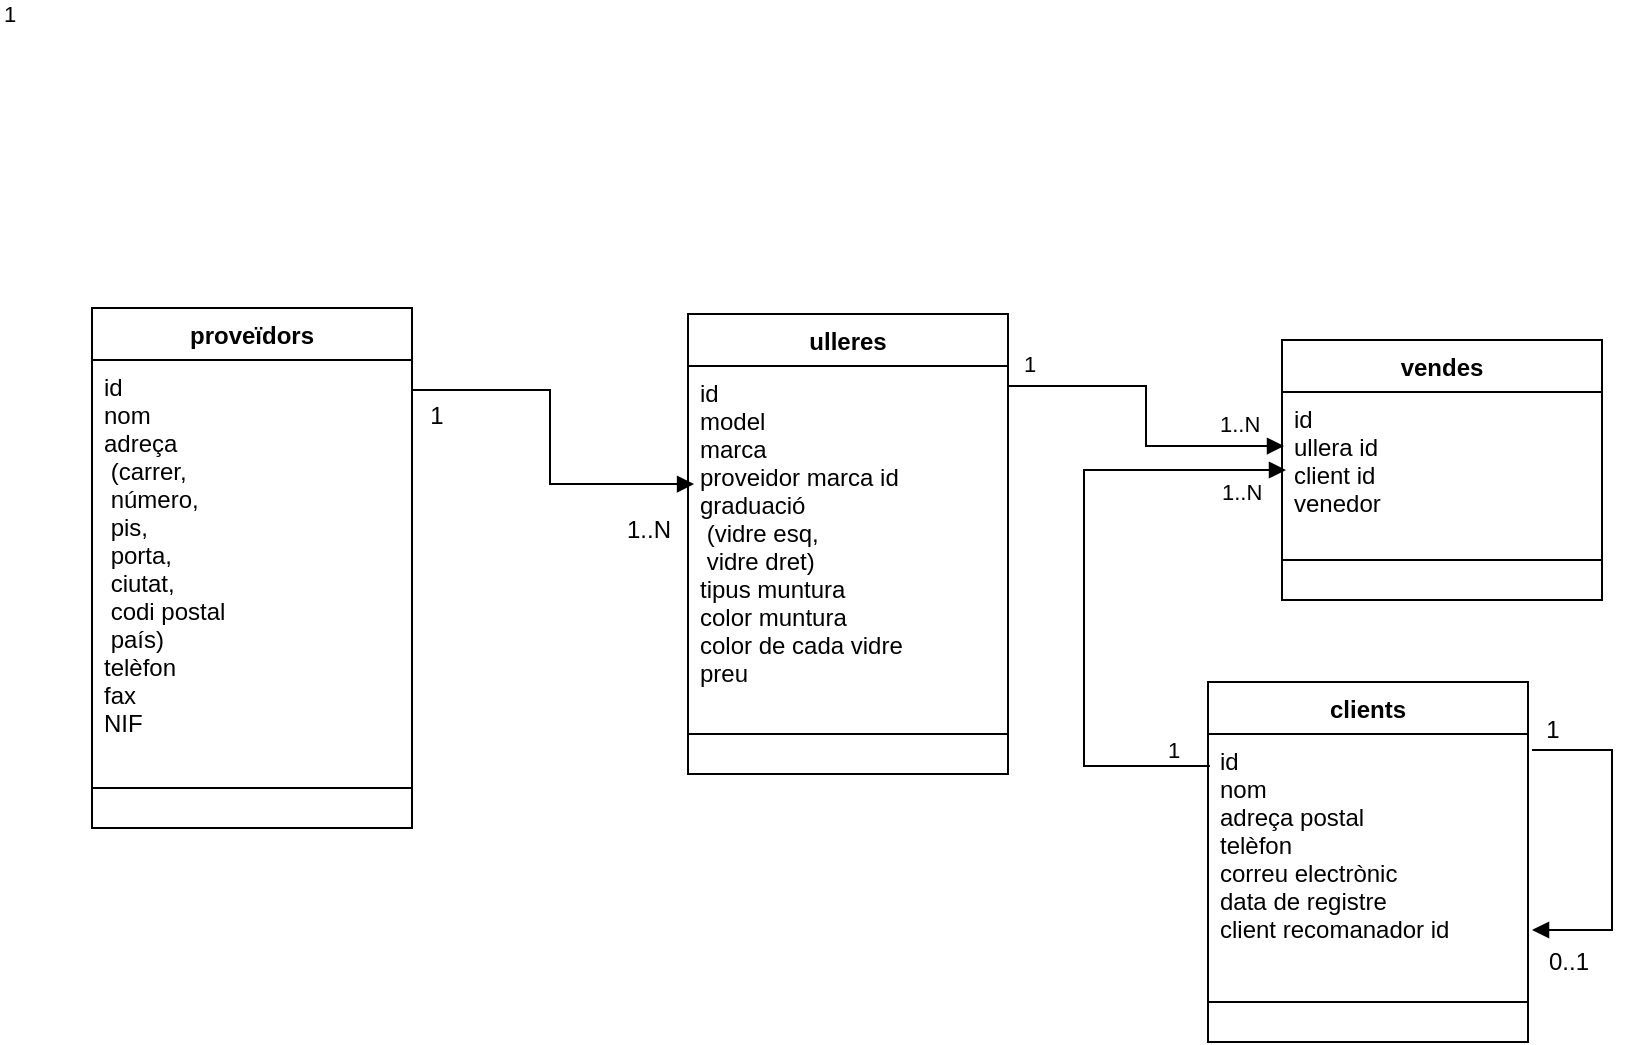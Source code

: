 <mxfile version="15.8.7" type="device"><diagram id="C5RBs43oDa-KdzZeNtuy" name="Page-1"><mxGraphModel dx="1258" dy="484" grid="1" gridSize="10" guides="1" tooltips="1" connect="1" arrows="1" fold="1" page="1" pageScale="1" pageWidth="827" pageHeight="1169" math="0" shadow="0"><root><mxCell id="WIyWlLk6GJQsqaUBKTNV-0"/><mxCell id="WIyWlLk6GJQsqaUBKTNV-1" parent="WIyWlLk6GJQsqaUBKTNV-0"/><mxCell id="qQ1M6jy8JyDBD8PKnWQz-0" value="proveïdors" style="swimlane;fontStyle=1;align=center;verticalAlign=top;childLayout=stackLayout;horizontal=1;startSize=26;horizontalStack=0;resizeParent=1;resizeParentMax=0;resizeLast=0;collapsible=1;marginBottom=0;" parent="WIyWlLk6GJQsqaUBKTNV-1" vertex="1"><mxGeometry x="12" y="709" width="160" height="260" as="geometry"/></mxCell><mxCell id="qQ1M6jy8JyDBD8PKnWQz-1" value="id&#10;nom&#10;adreça&#10;  (carrer, &#10;  número, &#10;  pis, &#10;  porta, &#10;  ciutat, &#10;  codi postal &#10;  país)&#10;telèfon&#10;fax&#10;NIF" style="text;strokeColor=none;fillColor=none;align=left;verticalAlign=top;spacingLeft=4;spacingRight=4;overflow=hidden;rotatable=0;points=[[0,0.5],[1,0.5]];portConstraint=eastwest;" parent="qQ1M6jy8JyDBD8PKnWQz-0" vertex="1"><mxGeometry y="26" width="160" height="194" as="geometry"/></mxCell><mxCell id="qQ1M6jy8JyDBD8PKnWQz-2" value="" style="line;strokeWidth=1;fillColor=none;align=left;verticalAlign=middle;spacingTop=-1;spacingLeft=3;spacingRight=3;rotatable=0;labelPosition=right;points=[];portConstraint=eastwest;" parent="qQ1M6jy8JyDBD8PKnWQz-0" vertex="1"><mxGeometry y="220" width="160" height="40" as="geometry"/></mxCell><mxCell id="qQ1M6jy8JyDBD8PKnWQz-4" value="vendes" style="swimlane;fontStyle=1;align=center;verticalAlign=top;childLayout=stackLayout;horizontal=1;startSize=26;horizontalStack=0;resizeParent=1;resizeParentMax=0;resizeLast=0;collapsible=1;marginBottom=0;" parent="WIyWlLk6GJQsqaUBKTNV-1" vertex="1"><mxGeometry x="607" y="725" width="160" height="130" as="geometry"/></mxCell><mxCell id="qQ1M6jy8JyDBD8PKnWQz-5" value="id&#10;ullera id&#10;client id&#10;venedor" style="text;strokeColor=none;fillColor=none;align=left;verticalAlign=top;spacingLeft=4;spacingRight=4;overflow=hidden;rotatable=0;points=[[0,0.5],[1,0.5]];portConstraint=eastwest;" parent="qQ1M6jy8JyDBD8PKnWQz-4" vertex="1"><mxGeometry y="26" width="160" height="64" as="geometry"/></mxCell><mxCell id="qQ1M6jy8JyDBD8PKnWQz-6" value="" style="line;strokeWidth=1;fillColor=none;align=left;verticalAlign=middle;spacingTop=-1;spacingLeft=3;spacingRight=3;rotatable=0;labelPosition=right;points=[];portConstraint=eastwest;" parent="qQ1M6jy8JyDBD8PKnWQz-4" vertex="1"><mxGeometry y="90" width="160" height="40" as="geometry"/></mxCell><mxCell id="qQ1M6jy8JyDBD8PKnWQz-10" value="" style="endArrow=block;endFill=1;html=1;edgeStyle=orthogonalEdgeStyle;align=left;verticalAlign=top;rounded=0;entryX=0.019;entryY=0.36;entryDx=0;entryDy=0;entryPerimeter=0;" parent="WIyWlLk6GJQsqaUBKTNV-1" source="qQ1M6jy8JyDBD8PKnWQz-1" edge="1" target="qQ1M6jy8JyDBD8PKnWQz-23"><mxGeometry x="-1" relative="1" as="geometry"><mxPoint x="200" y="750" as="sourcePoint"/><mxPoint x="310" y="780" as="targetPoint"/><Array as="points"><mxPoint x="241" y="750"/><mxPoint x="241" y="797"/></Array></mxGeometry></mxCell><mxCell id="qQ1M6jy8JyDBD8PKnWQz-11" value="1" style="edgeLabel;resizable=0;html=1;align=left;verticalAlign=bottom;" parent="qQ1M6jy8JyDBD8PKnWQz-10" connectable="0" vertex="1"><mxGeometry x="-1" relative="1" as="geometry"><mxPoint x="-206" y="-180" as="offset"/></mxGeometry></mxCell><mxCell id="qQ1M6jy8JyDBD8PKnWQz-12" value="1..N" style="text;html=1;resizable=0;autosize=1;align=center;verticalAlign=middle;points=[];fillColor=none;strokeColor=none;rounded=0;" parent="WIyWlLk6GJQsqaUBKTNV-1" vertex="1"><mxGeometry x="270" y="810" width="40" height="20" as="geometry"/></mxCell><mxCell id="qQ1M6jy8JyDBD8PKnWQz-15" value="1" style="text;html=1;resizable=0;autosize=1;align=center;verticalAlign=middle;points=[];fillColor=none;strokeColor=none;rounded=0;" parent="WIyWlLk6GJQsqaUBKTNV-1" vertex="1"><mxGeometry x="173.92" y="753.03" width="20" height="20" as="geometry"/></mxCell><mxCell id="qQ1M6jy8JyDBD8PKnWQz-22" value="ulleres" style="swimlane;fontStyle=1;align=center;verticalAlign=top;childLayout=stackLayout;horizontal=1;startSize=26;horizontalStack=0;resizeParent=1;resizeParentMax=0;resizeLast=0;collapsible=1;marginBottom=0;" parent="WIyWlLk6GJQsqaUBKTNV-1" vertex="1"><mxGeometry x="310" y="712" width="160" height="230" as="geometry"/></mxCell><mxCell id="qQ1M6jy8JyDBD8PKnWQz-23" value="id&#10;model&#10;marca&#10;proveidor marca id &#10;graduació &#10;  (vidre esq,&#10;  vidre dret)&#10;tipus muntura &#10;color muntura&#10;color de cada vidre&#10;preu" style="text;strokeColor=none;fillColor=none;align=left;verticalAlign=top;spacingLeft=4;spacingRight=4;overflow=hidden;rotatable=0;points=[[0,0.5],[1,0.5]];portConstraint=eastwest;" parent="qQ1M6jy8JyDBD8PKnWQz-22" vertex="1"><mxGeometry y="26" width="160" height="164" as="geometry"/></mxCell><mxCell id="qQ1M6jy8JyDBD8PKnWQz-24" value="" style="line;strokeWidth=1;fillColor=none;align=left;verticalAlign=middle;spacingTop=-1;spacingLeft=3;spacingRight=3;rotatable=0;labelPosition=right;points=[];portConstraint=eastwest;" parent="qQ1M6jy8JyDBD8PKnWQz-22" vertex="1"><mxGeometry y="190" width="160" height="40" as="geometry"/></mxCell><mxCell id="qQ1M6jy8JyDBD8PKnWQz-25" value="" style="endArrow=block;endFill=1;html=1;edgeStyle=orthogonalEdgeStyle;align=left;verticalAlign=top;rounded=0;" parent="WIyWlLk6GJQsqaUBKTNV-1" edge="1"><mxGeometry x="-1" relative="1" as="geometry"><mxPoint x="732" y="930.03" as="sourcePoint"/><mxPoint x="732" y="1020" as="targetPoint"/><Array as="points"><mxPoint x="772" y="930"/><mxPoint x="772" y="1020"/><mxPoint x="732" y="1020"/></Array></mxGeometry></mxCell><mxCell id="qQ1M6jy8JyDBD8PKnWQz-27" value="1" style="text;html=1;resizable=0;autosize=1;align=center;verticalAlign=middle;points=[];fillColor=none;strokeColor=none;rounded=0;" parent="WIyWlLk6GJQsqaUBKTNV-1" vertex="1"><mxGeometry x="732" y="910" width="20" height="20" as="geometry"/></mxCell><mxCell id="qQ1M6jy8JyDBD8PKnWQz-28" value="0..1" style="text;html=1;resizable=0;autosize=1;align=center;verticalAlign=middle;points=[];fillColor=none;strokeColor=none;rounded=0;" parent="WIyWlLk6GJQsqaUBKTNV-1" vertex="1"><mxGeometry x="730" y="1026" width="40" height="20" as="geometry"/></mxCell><mxCell id="qQ1M6jy8JyDBD8PKnWQz-29" value="clients" style="swimlane;fontStyle=1;align=center;verticalAlign=top;childLayout=stackLayout;horizontal=1;startSize=26;horizontalStack=0;resizeParent=1;resizeParentMax=0;resizeLast=0;collapsible=1;marginBottom=0;" parent="WIyWlLk6GJQsqaUBKTNV-1" vertex="1"><mxGeometry x="570" y="896" width="160" height="180" as="geometry"/></mxCell><mxCell id="qQ1M6jy8JyDBD8PKnWQz-30" value="id&#10;nom&#10;adreça postal&#10;telèfon&#10;correu electrònic&#10;data de registre&#10;client recomanador id" style="text;strokeColor=none;fillColor=none;align=left;verticalAlign=top;spacingLeft=4;spacingRight=4;overflow=hidden;rotatable=0;points=[[0,0.5],[1,0.5]];portConstraint=eastwest;" parent="qQ1M6jy8JyDBD8PKnWQz-29" vertex="1"><mxGeometry y="26" width="160" height="114" as="geometry"/></mxCell><mxCell id="qQ1M6jy8JyDBD8PKnWQz-31" value="" style="line;strokeWidth=1;fillColor=none;align=left;verticalAlign=middle;spacingTop=-1;spacingLeft=3;spacingRight=3;rotatable=0;labelPosition=right;points=[];portConstraint=eastwest;" parent="qQ1M6jy8JyDBD8PKnWQz-29" vertex="1"><mxGeometry y="140" width="160" height="40" as="geometry"/></mxCell><mxCell id="qQ1M6jy8JyDBD8PKnWQz-33" value="" style="endArrow=block;endFill=1;html=1;edgeStyle=orthogonalEdgeStyle;align=left;verticalAlign=top;rounded=0;" parent="WIyWlLk6GJQsqaUBKTNV-1" edge="1"><mxGeometry x="-1" relative="1" as="geometry"><mxPoint x="470" y="748.03" as="sourcePoint"/><mxPoint x="608" y="778.03" as="targetPoint"/><Array as="points"><mxPoint x="539" y="748.03"/><mxPoint x="539" y="778.03"/></Array></mxGeometry></mxCell><mxCell id="qQ1M6jy8JyDBD8PKnWQz-36" value="" style="endArrow=block;endFill=1;html=1;edgeStyle=orthogonalEdgeStyle;align=left;verticalAlign=top;rounded=0;exitX=0.006;exitY=0.14;exitDx=0;exitDy=0;exitPerimeter=0;" parent="WIyWlLk6GJQsqaUBKTNV-1" source="qQ1M6jy8JyDBD8PKnWQz-30" edge="1"><mxGeometry x="-1" relative="1" as="geometry"><mxPoint x="560" y="937" as="sourcePoint"/><mxPoint x="609" y="790" as="targetPoint"/><Array as="points"><mxPoint x="508" y="938"/><mxPoint x="508" y="790"/></Array></mxGeometry></mxCell><mxCell id="qQ1M6jy8JyDBD8PKnWQz-38" value="1" style="edgeLabel;resizable=0;html=1;align=left;verticalAlign=bottom;" parent="WIyWlLk6GJQsqaUBKTNV-1" connectable="0" vertex="1"><mxGeometry x="366.96" y="755.96" as="geometry"><mxPoint x="109" y="-10" as="offset"/></mxGeometry></mxCell><mxCell id="qQ1M6jy8JyDBD8PKnWQz-39" value="1..N" style="edgeLabel;resizable=0;html=1;align=left;verticalAlign=bottom;" parent="WIyWlLk6GJQsqaUBKTNV-1" connectable="0" vertex="1"><mxGeometry x="355.96" y="764.96" as="geometry"><mxPoint x="218" y="11" as="offset"/></mxGeometry></mxCell><mxCell id="qQ1M6jy8JyDBD8PKnWQz-40" value="1" style="edgeLabel;resizable=0;html=1;align=left;verticalAlign=bottom;" parent="WIyWlLk6GJQsqaUBKTNV-1" connectable="0" vertex="1"><mxGeometry x="560" y="1000" as="geometry"><mxPoint x="-12" y="-62" as="offset"/></mxGeometry></mxCell><mxCell id="qQ1M6jy8JyDBD8PKnWQz-43" value="1..N" style="edgeLabel;resizable=0;html=1;align=left;verticalAlign=bottom;" parent="WIyWlLk6GJQsqaUBKTNV-1" connectable="0" vertex="1"><mxGeometry x="587" y="871" as="geometry"><mxPoint x="-12" y="-62" as="offset"/></mxGeometry></mxCell></root></mxGraphModel></diagram></mxfile>